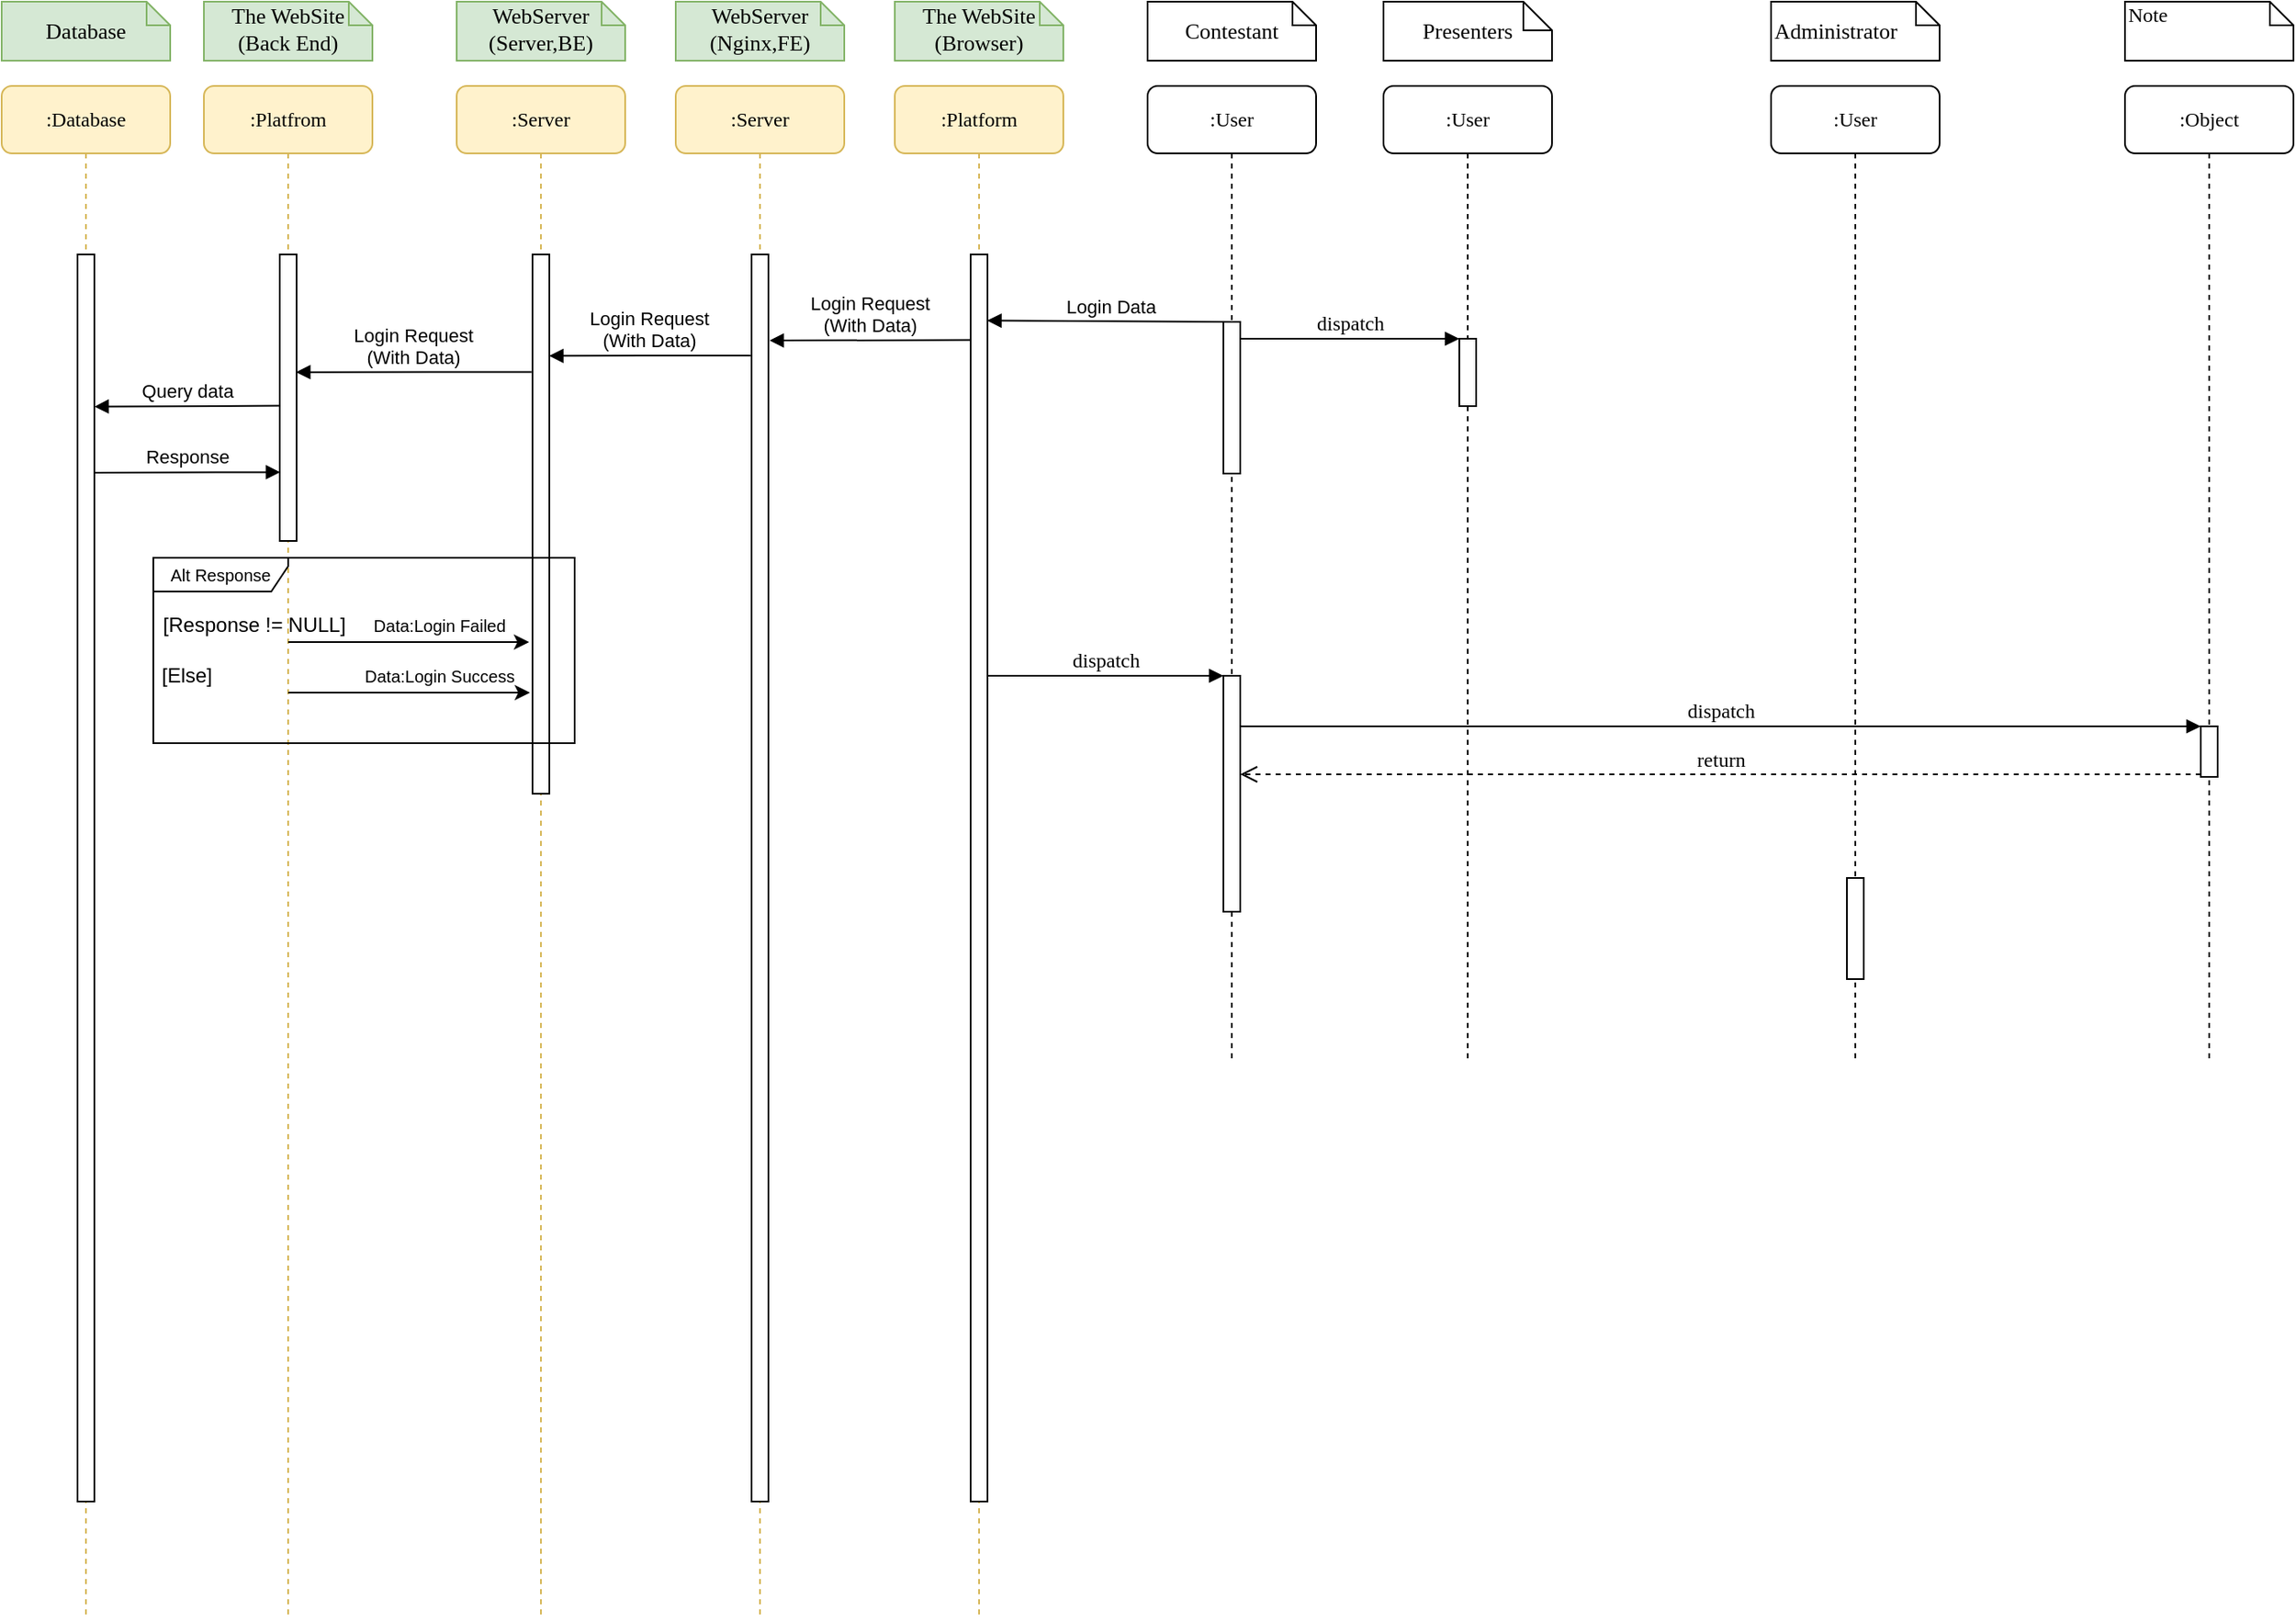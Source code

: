 <mxfile version="12.9.14" type="github">
  <diagram name="Page-1" id="13e1069c-82ec-6db2-03f1-153e76fe0fe0">
    <mxGraphModel dx="684" dy="517" grid="1" gridSize="10" guides="1" tooltips="1" connect="1" arrows="1" fold="1" page="1" pageScale="1" pageWidth="1654" pageHeight="1169" background="#ffffff" math="0" shadow="0">
      <root>
        <mxCell id="0" />
        <mxCell id="1" parent="0" />
        <mxCell id="7baba1c4bc27f4b0-2" value=":Database" style="shape=umlLifeline;perimeter=lifelinePerimeter;whiteSpace=wrap;html=1;container=1;collapsible=0;recursiveResize=0;outlineConnect=0;rounded=1;shadow=0;comic=0;labelBackgroundColor=none;strokeWidth=1;fontFamily=Verdana;fontSize=12;align=center;fillColor=#fff2cc;strokeColor=#d6b656;" parent="1" vertex="1">
          <mxGeometry x="500" y="80" width="100" height="910" as="geometry" />
        </mxCell>
        <mxCell id="7baba1c4bc27f4b0-10" value="" style="html=1;points=[];perimeter=orthogonalPerimeter;rounded=0;shadow=0;comic=0;labelBackgroundColor=none;strokeWidth=1;fontFamily=Verdana;fontSize=12;align=center;" parent="7baba1c4bc27f4b0-2" vertex="1">
          <mxGeometry x="45" y="100" width="10" height="740" as="geometry" />
        </mxCell>
        <mxCell id="7baba1c4bc27f4b0-3" value=":Platfrom" style="shape=umlLifeline;perimeter=lifelinePerimeter;whiteSpace=wrap;html=1;container=1;collapsible=0;recursiveResize=0;outlineConnect=0;rounded=1;shadow=0;comic=0;labelBackgroundColor=none;strokeWidth=1;fontFamily=Verdana;fontSize=12;align=center;fillColor=#fff2cc;strokeColor=#d6b656;" parent="1" vertex="1">
          <mxGeometry x="620" y="80" width="100" height="910" as="geometry" />
        </mxCell>
        <mxCell id="7baba1c4bc27f4b0-13" value="" style="html=1;points=[];perimeter=orthogonalPerimeter;rounded=0;shadow=0;comic=0;labelBackgroundColor=none;strokeWidth=1;fontFamily=Verdana;fontSize=12;align=center;" parent="7baba1c4bc27f4b0-3" vertex="1">
          <mxGeometry x="45" y="100" width="10" height="170" as="geometry" />
        </mxCell>
        <mxCell id="7baba1c4bc27f4b0-4" value=":User" style="shape=umlLifeline;perimeter=lifelinePerimeter;whiteSpace=wrap;html=1;container=1;collapsible=0;recursiveResize=0;outlineConnect=0;rounded=1;shadow=0;comic=0;labelBackgroundColor=none;strokeWidth=1;fontFamily=Verdana;fontSize=12;align=center;" parent="1" vertex="1">
          <mxGeometry x="1180" y="80" width="100" height="580" as="geometry" />
        </mxCell>
        <mxCell id="7baba1c4bc27f4b0-16" value="" style="html=1;points=[];perimeter=orthogonalPerimeter;rounded=0;shadow=0;comic=0;labelBackgroundColor=none;strokeWidth=1;fontFamily=Verdana;fontSize=12;align=center;" parent="7baba1c4bc27f4b0-4" vertex="1">
          <mxGeometry x="45" y="140" width="10" height="90" as="geometry" />
        </mxCell>
        <mxCell id="7baba1c4bc27f4b0-22" value="" style="html=1;points=[];perimeter=orthogonalPerimeter;rounded=0;shadow=0;comic=0;labelBackgroundColor=none;strokeWidth=1;fontFamily=Verdana;fontSize=12;align=center;" parent="7baba1c4bc27f4b0-4" vertex="1">
          <mxGeometry x="45" y="350" width="10" height="140" as="geometry" />
        </mxCell>
        <mxCell id="7baba1c4bc27f4b0-5" value=":User" style="shape=umlLifeline;perimeter=lifelinePerimeter;whiteSpace=wrap;html=1;container=1;collapsible=0;recursiveResize=0;outlineConnect=0;rounded=1;shadow=0;comic=0;labelBackgroundColor=none;strokeWidth=1;fontFamily=Verdana;fontSize=12;align=center;" parent="1" vertex="1">
          <mxGeometry x="1320" y="80" width="100" height="580" as="geometry" />
        </mxCell>
        <mxCell id="7baba1c4bc27f4b0-19" value="" style="html=1;points=[];perimeter=orthogonalPerimeter;rounded=0;shadow=0;comic=0;labelBackgroundColor=none;strokeWidth=1;fontFamily=Verdana;fontSize=12;align=center;" parent="7baba1c4bc27f4b0-5" vertex="1">
          <mxGeometry x="45" y="150" width="10" height="40" as="geometry" />
        </mxCell>
        <mxCell id="7baba1c4bc27f4b0-6" value=":User" style="shape=umlLifeline;perimeter=lifelinePerimeter;whiteSpace=wrap;html=1;container=1;collapsible=0;recursiveResize=0;outlineConnect=0;rounded=1;shadow=0;comic=0;labelBackgroundColor=none;strokeWidth=1;fontFamily=Verdana;fontSize=12;align=center;" parent="1" vertex="1">
          <mxGeometry x="1550" y="80" width="100" height="580" as="geometry" />
        </mxCell>
        <mxCell id="7baba1c4bc27f4b0-28" value="" style="html=1;points=[];perimeter=orthogonalPerimeter;rounded=0;shadow=0;comic=0;labelBackgroundColor=none;strokeWidth=1;fontFamily=Verdana;fontSize=12;align=center;" parent="7baba1c4bc27f4b0-6" vertex="1">
          <mxGeometry x="45" y="470" width="10" height="60" as="geometry" />
        </mxCell>
        <mxCell id="7baba1c4bc27f4b0-7" value=":Object" style="shape=umlLifeline;perimeter=lifelinePerimeter;whiteSpace=wrap;html=1;container=1;collapsible=0;recursiveResize=0;outlineConnect=0;rounded=1;shadow=0;comic=0;labelBackgroundColor=none;strokeWidth=1;fontFamily=Verdana;fontSize=12;align=center;" parent="1" vertex="1">
          <mxGeometry x="1760" y="80" width="100" height="580" as="geometry" />
        </mxCell>
        <mxCell id="7baba1c4bc27f4b0-25" value="" style="html=1;points=[];perimeter=orthogonalPerimeter;rounded=0;shadow=0;comic=0;labelBackgroundColor=none;strokeColor=#000000;strokeWidth=1;fillColor=#FFFFFF;fontFamily=Verdana;fontSize=12;fontColor=#000000;align=center;" parent="7baba1c4bc27f4b0-7" vertex="1">
          <mxGeometry x="45" y="380" width="10" height="30" as="geometry" />
        </mxCell>
        <mxCell id="7baba1c4bc27f4b0-8" value=":Platform" style="shape=umlLifeline;perimeter=lifelinePerimeter;whiteSpace=wrap;html=1;container=1;collapsible=0;recursiveResize=0;outlineConnect=0;rounded=1;shadow=0;comic=0;labelBackgroundColor=none;strokeWidth=1;fontFamily=Verdana;fontSize=12;align=center;fillColor=#fff2cc;strokeColor=#d6b656;" parent="1" vertex="1">
          <mxGeometry x="1030" y="80" width="100" height="910" as="geometry" />
        </mxCell>
        <mxCell id="7baba1c4bc27f4b0-9" value="" style="html=1;points=[];perimeter=orthogonalPerimeter;rounded=0;shadow=0;comic=0;labelBackgroundColor=none;strokeWidth=1;fontFamily=Verdana;fontSize=12;align=center;" parent="7baba1c4bc27f4b0-8" vertex="1">
          <mxGeometry x="45" y="100" width="10" height="740" as="geometry" />
        </mxCell>
        <mxCell id="7baba1c4bc27f4b0-20" value="dispatch" style="html=1;verticalAlign=bottom;endArrow=block;entryX=0;entryY=0;labelBackgroundColor=none;fontFamily=Verdana;fontSize=12;edgeStyle=elbowEdgeStyle;elbow=vertical;" parent="1" source="7baba1c4bc27f4b0-16" target="7baba1c4bc27f4b0-19" edge="1">
          <mxGeometry relative="1" as="geometry">
            <mxPoint x="650" y="230" as="sourcePoint" />
          </mxGeometry>
        </mxCell>
        <mxCell id="7baba1c4bc27f4b0-23" value="dispatch" style="html=1;verticalAlign=bottom;endArrow=block;entryX=0;entryY=0;labelBackgroundColor=none;fontFamily=Verdana;fontSize=12;" parent="1" source="7baba1c4bc27f4b0-9" target="7baba1c4bc27f4b0-22" edge="1">
          <mxGeometry relative="1" as="geometry">
            <mxPoint x="510" y="420" as="sourcePoint" />
          </mxGeometry>
        </mxCell>
        <mxCell id="7baba1c4bc27f4b0-26" value="dispatch" style="html=1;verticalAlign=bottom;endArrow=block;entryX=0;entryY=0;labelBackgroundColor=none;fontFamily=Verdana;fontSize=12;" parent="1" source="7baba1c4bc27f4b0-22" target="7baba1c4bc27f4b0-25" edge="1">
          <mxGeometry relative="1" as="geometry">
            <mxPoint x="930" y="340" as="sourcePoint" />
          </mxGeometry>
        </mxCell>
        <mxCell id="7baba1c4bc27f4b0-27" value="return" style="html=1;verticalAlign=bottom;endArrow=open;dashed=1;endSize=8;exitX=0;exitY=0.95;labelBackgroundColor=none;fontFamily=Verdana;fontSize=12;" parent="1" source="7baba1c4bc27f4b0-25" target="7baba1c4bc27f4b0-22" edge="1">
          <mxGeometry relative="1" as="geometry">
            <mxPoint x="930" y="416" as="targetPoint" />
          </mxGeometry>
        </mxCell>
        <mxCell id="7baba1c4bc27f4b0-40" value="&lt;div&gt;&lt;span style=&quot;line-height: 120% ; font-size: 13px&quot;&gt;The WebSite&lt;/span&gt;&lt;/div&gt;&lt;div&gt;&lt;span style=&quot;line-height: 120% ; font-size: 13px&quot;&gt;(Browser)&lt;/span&gt;&lt;/div&gt;" style="shape=note;whiteSpace=wrap;html=1;size=14;verticalAlign=top;align=center;spacingTop=-6;rounded=0;shadow=0;comic=0;labelBackgroundColor=none;strokeWidth=1;fontFamily=Verdana;fontSize=12;fillColor=#d5e8d4;strokeColor=#82b366;" parent="1" vertex="1">
          <mxGeometry x="1030" y="30" width="100" height="35" as="geometry" />
        </mxCell>
        <mxCell id="7baba1c4bc27f4b0-41" value="&lt;font style=&quot;font-size: 13px ; line-height: 260%&quot;&gt;Database&lt;/font&gt;" style="shape=note;whiteSpace=wrap;html=1;size=14;verticalAlign=top;align=center;spacingTop=-6;rounded=0;shadow=0;comic=0;labelBackgroundColor=none;strokeWidth=1;fontFamily=Verdana;fontSize=12;fillColor=#d5e8d4;strokeColor=#82b366;" parent="1" vertex="1">
          <mxGeometry x="500" y="30" width="100" height="35" as="geometry" />
        </mxCell>
        <mxCell id="7baba1c4bc27f4b0-42" value="&lt;div style=&quot;font-size: 13px&quot;&gt;&lt;span&gt;&lt;font style=&quot;font-size: 13px&quot;&gt;The WebSite&lt;/font&gt;&lt;/span&gt;&lt;/div&gt;&lt;div style=&quot;font-size: 13px&quot;&gt;&lt;span&gt;&lt;font style=&quot;font-size: 13px&quot;&gt;(Back End)&lt;/font&gt;&lt;/span&gt;&lt;/div&gt;" style="shape=note;whiteSpace=wrap;html=1;size=14;verticalAlign=top;align=center;spacingTop=-6;rounded=0;shadow=0;comic=0;labelBackgroundColor=none;strokeWidth=1;fontFamily=Verdana;fontSize=12;fillColor=#d5e8d4;strokeColor=#82b366;" parent="1" vertex="1">
          <mxGeometry x="620" y="30" width="100" height="35" as="geometry" />
        </mxCell>
        <mxCell id="7baba1c4bc27f4b0-43" value="&lt;font style=&quot;font-size: 13px ; line-height: 260%&quot;&gt;Contestant&lt;/font&gt;" style="shape=note;whiteSpace=wrap;html=1;size=14;verticalAlign=top;align=center;spacingTop=-6;rounded=0;shadow=0;comic=0;labelBackgroundColor=none;strokeWidth=1;fontFamily=Verdana;fontSize=12" parent="1" vertex="1">
          <mxGeometry x="1180" y="30" width="100" height="35" as="geometry" />
        </mxCell>
        <mxCell id="7baba1c4bc27f4b0-44" value="&lt;font style=&quot;font-size: 13px ; line-height: 260%&quot;&gt;Presenters&lt;/font&gt;" style="shape=note;whiteSpace=wrap;html=1;size=17;verticalAlign=top;align=center;spacingTop=-6;rounded=0;shadow=0;comic=0;labelBackgroundColor=none;strokeWidth=1;fontFamily=Verdana;fontSize=12" parent="1" vertex="1">
          <mxGeometry x="1320" y="30" width="100" height="35" as="geometry" />
        </mxCell>
        <mxCell id="7baba1c4bc27f4b0-45" value="&lt;font style=&quot;font-size: 13px ; line-height: 260%&quot;&gt;Administrator&lt;/font&gt;" style="shape=note;whiteSpace=wrap;html=1;size=14;verticalAlign=top;align=left;spacingTop=-6;rounded=0;shadow=0;comic=0;labelBackgroundColor=none;strokeWidth=1;fontFamily=Verdana;fontSize=12" parent="1" vertex="1">
          <mxGeometry x="1550" y="30" width="100" height="35" as="geometry" />
        </mxCell>
        <mxCell id="7baba1c4bc27f4b0-46" value="Note" style="shape=note;whiteSpace=wrap;html=1;size=14;verticalAlign=top;align=left;spacingTop=-6;rounded=0;shadow=0;comic=0;labelBackgroundColor=none;strokeWidth=1;fontFamily=Verdana;fontSize=12" parent="1" vertex="1">
          <mxGeometry x="1760" y="30" width="100" height="35" as="geometry" />
        </mxCell>
        <mxCell id="4uj9QXO0IwnyNkfjcyjK-6" value="&lt;div style=&quot;font-size: 13px&quot;&gt;WebServer&lt;/div&gt;&lt;div style=&quot;font-size: 13px&quot;&gt;(Nginx,FE)&lt;/div&gt;" style="shape=note;whiteSpace=wrap;html=1;size=14;verticalAlign=top;align=center;spacingTop=-6;rounded=0;shadow=0;comic=0;labelBackgroundColor=none;strokeWidth=1;fontFamily=Verdana;fontSize=12;fillColor=#d5e8d4;strokeColor=#82b366;" vertex="1" parent="1">
          <mxGeometry x="900" y="30" width="100" height="35" as="geometry" />
        </mxCell>
        <mxCell id="4uj9QXO0IwnyNkfjcyjK-7" value=":Server" style="shape=umlLifeline;perimeter=lifelinePerimeter;whiteSpace=wrap;html=1;container=1;collapsible=0;recursiveResize=0;outlineConnect=0;rounded=1;shadow=0;comic=0;labelBackgroundColor=none;strokeWidth=1;fontFamily=Verdana;fontSize=12;align=center;fillColor=#fff2cc;strokeColor=#d6b656;" vertex="1" parent="1">
          <mxGeometry x="900" y="80" width="100" height="910" as="geometry" />
        </mxCell>
        <mxCell id="4uj9QXO0IwnyNkfjcyjK-8" value="" style="html=1;points=[];perimeter=orthogonalPerimeter;rounded=0;shadow=0;comic=0;labelBackgroundColor=none;strokeWidth=1;fontFamily=Verdana;fontSize=12;align=center;" vertex="1" parent="4uj9QXO0IwnyNkfjcyjK-7">
          <mxGeometry x="45" y="100" width="10" height="740" as="geometry" />
        </mxCell>
        <mxCell id="4uj9QXO0IwnyNkfjcyjK-10" value=":Server" style="shape=umlLifeline;perimeter=lifelinePerimeter;whiteSpace=wrap;html=1;container=1;collapsible=0;recursiveResize=0;outlineConnect=0;rounded=1;shadow=0;comic=0;labelBackgroundColor=none;strokeWidth=1;fontFamily=Verdana;fontSize=12;align=center;fillColor=#fff2cc;strokeColor=#d6b656;" vertex="1" parent="1">
          <mxGeometry x="770" y="80" width="100" height="910" as="geometry" />
        </mxCell>
        <mxCell id="4uj9QXO0IwnyNkfjcyjK-11" value="" style="html=1;points=[];perimeter=orthogonalPerimeter;rounded=0;shadow=0;comic=0;labelBackgroundColor=none;strokeWidth=1;fontFamily=Verdana;fontSize=12;align=center;" vertex="1" parent="4uj9QXO0IwnyNkfjcyjK-10">
          <mxGeometry x="45" y="100" width="10" height="320" as="geometry" />
        </mxCell>
        <mxCell id="4uj9QXO0IwnyNkfjcyjK-12" value="&lt;div style=&quot;font-size: 13px&quot;&gt;WebServer&lt;/div&gt;&lt;div style=&quot;font-size: 13px&quot;&gt;(Server,BE)&lt;/div&gt;" style="shape=note;whiteSpace=wrap;html=1;size=14;verticalAlign=top;align=center;spacingTop=-6;rounded=0;shadow=0;comic=0;labelBackgroundColor=none;strokeWidth=1;fontFamily=Verdana;fontSize=12;fillColor=#d5e8d4;strokeColor=#82b366;" vertex="1" parent="1">
          <mxGeometry x="770" y="30" width="100" height="35" as="geometry" />
        </mxCell>
        <mxCell id="4uj9QXO0IwnyNkfjcyjK-17" value="Login Data" style="html=1;verticalAlign=bottom;endArrow=block;entryX=0.98;entryY=0.053;entryDx=0;entryDy=0;entryPerimeter=0;" edge="1" parent="1" source="7baba1c4bc27f4b0-4" target="7baba1c4bc27f4b0-9">
          <mxGeometry width="80" relative="1" as="geometry">
            <mxPoint x="1110" y="220" as="sourcePoint" />
            <mxPoint x="1090" y="220" as="targetPoint" />
            <Array as="points">
              <mxPoint x="1230" y="220" />
            </Array>
          </mxGeometry>
        </mxCell>
        <mxCell id="4uj9QXO0IwnyNkfjcyjK-18" value="Login Request&lt;br&gt;(With Data)" style="html=1;verticalAlign=bottom;endArrow=block;entryX=1.06;entryY=0.069;entryDx=0;entryDy=0;entryPerimeter=0;" edge="1" parent="1" target="4uj9QXO0IwnyNkfjcyjK-8">
          <mxGeometry width="80" relative="1" as="geometry">
            <mxPoint x="1074.7" y="230.78" as="sourcePoint" />
            <mxPoint x="960" y="231" as="targetPoint" />
            <Array as="points" />
          </mxGeometry>
        </mxCell>
        <mxCell id="4uj9QXO0IwnyNkfjcyjK-19" value="Login Request&lt;br&gt;(With Data)" style="html=1;verticalAlign=bottom;endArrow=block;entryX=0.98;entryY=0.188;entryDx=0;entryDy=0;entryPerimeter=0;exitX=-0.06;exitY=0.081;exitDx=0;exitDy=0;exitPerimeter=0;" edge="1" parent="1" source="4uj9QXO0IwnyNkfjcyjK-8" target="4uj9QXO0IwnyNkfjcyjK-11">
          <mxGeometry width="80" relative="1" as="geometry">
            <mxPoint x="940" y="241" as="sourcePoint" />
            <mxPoint x="830" y="241" as="targetPoint" />
            <Array as="points" />
          </mxGeometry>
        </mxCell>
        <mxCell id="4uj9QXO0IwnyNkfjcyjK-20" value="Login Request&lt;br&gt;(With Data)" style="html=1;verticalAlign=bottom;endArrow=block;entryX=0.967;entryY=0.411;entryDx=0;entryDy=0;entryPerimeter=0;exitX=-0.06;exitY=0.218;exitDx=0;exitDy=0;exitPerimeter=0;" edge="1" parent="1" source="4uj9QXO0IwnyNkfjcyjK-11" target="7baba1c4bc27f4b0-13">
          <mxGeometry width="80" relative="1" as="geometry">
            <mxPoint x="809.3" y="249.94" as="sourcePoint" />
            <mxPoint x="710" y="251" as="targetPoint" />
            <Array as="points" />
          </mxGeometry>
        </mxCell>
        <mxCell id="4uj9QXO0IwnyNkfjcyjK-21" value="Query data" style="html=1;verticalAlign=bottom;endArrow=block;entryX=0.999;entryY=0.122;entryDx=0;entryDy=0;entryPerimeter=0;exitX=-0.033;exitY=0.528;exitDx=0;exitDy=0;exitPerimeter=0;" edge="1" parent="1" source="7baba1c4bc27f4b0-13" target="7baba1c4bc27f4b0-10">
          <mxGeometry width="80" relative="1" as="geometry">
            <mxPoint x="678.97" y="270.0" as="sourcePoint" />
            <mxPoint x="560.0" y="270.0" as="targetPoint" />
            <Array as="points" />
          </mxGeometry>
        </mxCell>
        <mxCell id="4uj9QXO0IwnyNkfjcyjK-22" value="Response" style="html=1;verticalAlign=bottom;endArrow=block;exitX=1.011;exitY=0.175;exitDx=0;exitDy=0;exitPerimeter=0;entryX=0.033;entryY=0.76;entryDx=0;entryDy=0;entryPerimeter=0;" edge="1" parent="1" source="7baba1c4bc27f4b0-10" target="7baba1c4bc27f4b0-13">
          <mxGeometry width="80" relative="1" as="geometry">
            <mxPoint x="560" y="300" as="sourcePoint" />
            <mxPoint x="640" y="300" as="targetPoint" />
          </mxGeometry>
        </mxCell>
        <mxCell id="4uj9QXO0IwnyNkfjcyjK-23" value="&lt;font style=&quot;font-size: 10px&quot;&gt;Alt Response&lt;/font&gt;" style="shape=umlFrame;whiteSpace=wrap;html=1;width=80;height=20;" vertex="1" parent="1">
          <mxGeometry x="590" y="360" width="250" height="110" as="geometry" />
        </mxCell>
        <mxCell id="4uj9QXO0IwnyNkfjcyjK-25" value="[Response != NULL]" style="text;html=1;strokeColor=none;fillColor=none;align=center;verticalAlign=middle;whiteSpace=wrap;rounded=0;" vertex="1" parent="1">
          <mxGeometry x="590" y="390" width="120" height="20" as="geometry" />
        </mxCell>
        <mxCell id="4uj9QXO0IwnyNkfjcyjK-26" value="[Else]" style="text;html=1;strokeColor=none;fillColor=none;align=center;verticalAlign=middle;whiteSpace=wrap;rounded=0;" vertex="1" parent="1">
          <mxGeometry x="590" y="420" width="40" height="20" as="geometry" />
        </mxCell>
        <mxCell id="4uj9QXO0IwnyNkfjcyjK-27" value="" style="endArrow=classic;html=1;" edge="1" parent="1" source="7baba1c4bc27f4b0-3">
          <mxGeometry width="50" height="50" relative="1" as="geometry">
            <mxPoint x="690" y="420" as="sourcePoint" />
            <mxPoint x="813" y="410" as="targetPoint" />
          </mxGeometry>
        </mxCell>
        <mxCell id="4uj9QXO0IwnyNkfjcyjK-28" value="&lt;font style=&quot;font-size: 10px&quot;&gt;Data:Login Failed&lt;/font&gt;" style="text;html=1;strokeColor=none;fillColor=none;align=center;verticalAlign=middle;whiteSpace=wrap;rounded=0;" vertex="1" parent="1">
          <mxGeometry x="710" y="390" width="100" height="20" as="geometry" />
        </mxCell>
        <mxCell id="4uj9QXO0IwnyNkfjcyjK-31" value="" style="endArrow=classic;html=1;" edge="1" parent="1">
          <mxGeometry width="50" height="50" relative="1" as="geometry">
            <mxPoint x="670" y="440" as="sourcePoint" />
            <mxPoint x="813.5" y="440" as="targetPoint" />
          </mxGeometry>
        </mxCell>
        <mxCell id="4uj9QXO0IwnyNkfjcyjK-32" value="&lt;font style=&quot;font-size: 10px&quot;&gt;Data:Login Success&lt;/font&gt;" style="text;html=1;strokeColor=none;fillColor=none;align=center;verticalAlign=middle;whiteSpace=wrap;rounded=0;" vertex="1" parent="1">
          <mxGeometry x="705" y="420" width="110" height="20" as="geometry" />
        </mxCell>
      </root>
    </mxGraphModel>
  </diagram>
</mxfile>
